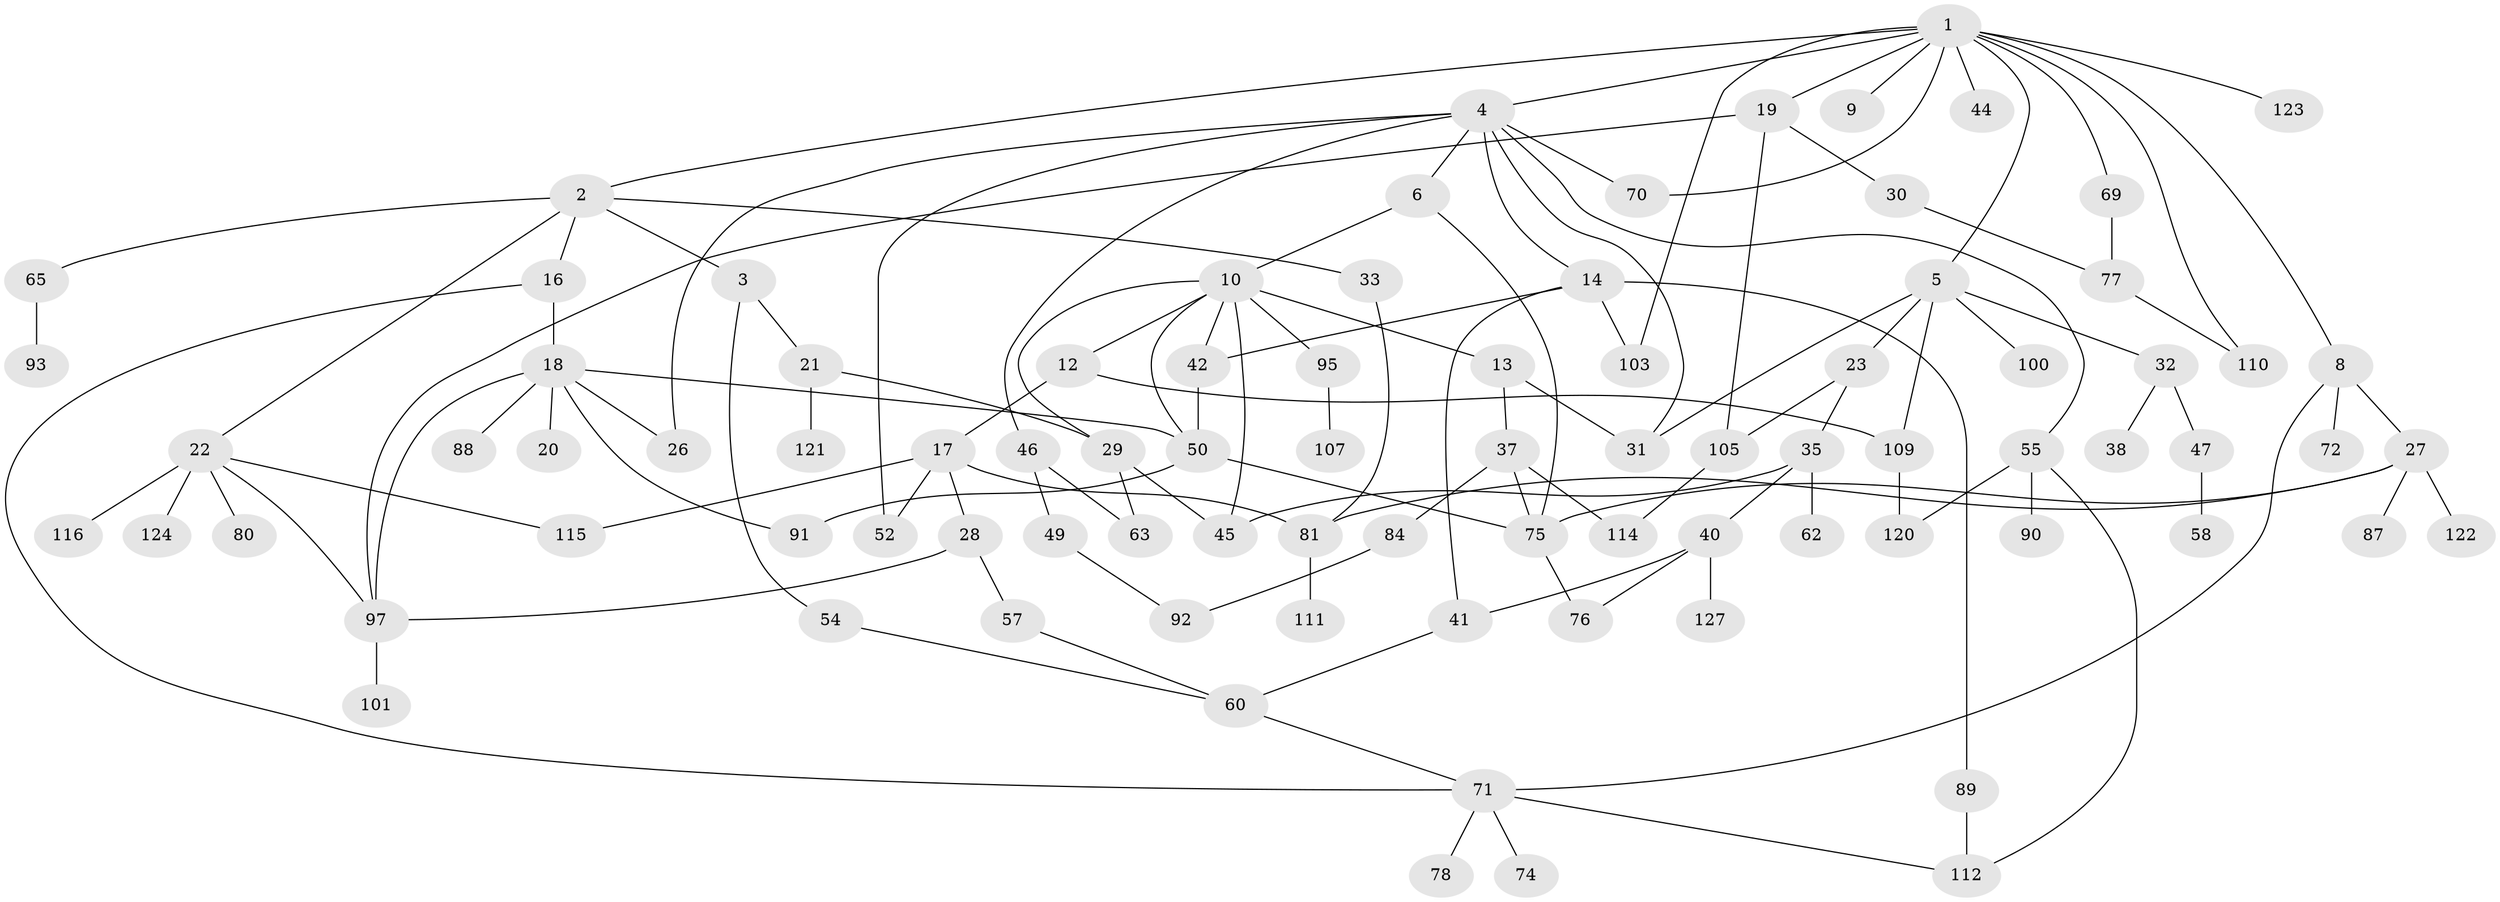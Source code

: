 // Generated by graph-tools (version 1.1) at 2025/23/03/03/25 07:23:34]
// undirected, 88 vertices, 125 edges
graph export_dot {
graph [start="1"]
  node [color=gray90,style=filled];
  1 [super="+108"];
  2 [super="+15"];
  3 [super="+34"];
  4 [super="+7"];
  5 [super="+66"];
  6;
  8 [super="+64"];
  9;
  10 [super="+11"];
  12;
  13;
  14 [super="+68"];
  16 [super="+25"];
  17 [super="+24"];
  18 [super="+48"];
  19 [super="+51"];
  20;
  21 [super="+83"];
  22 [super="+36"];
  23 [super="+98"];
  26;
  27 [super="+53"];
  28 [super="+85"];
  29 [super="+39"];
  30;
  31 [super="+113"];
  32 [super="+59"];
  33;
  35 [super="+43"];
  37 [super="+56"];
  38;
  40 [super="+104"];
  41;
  42;
  44;
  45 [super="+61"];
  46;
  47;
  49 [super="+96"];
  50 [super="+79"];
  52;
  54;
  55 [super="+86"];
  57;
  58;
  60 [super="+73"];
  62 [super="+67"];
  63 [super="+119"];
  65 [super="+106"];
  69;
  70;
  71 [super="+118"];
  72;
  74;
  75 [super="+82"];
  76;
  77 [super="+117"];
  78;
  80;
  81 [super="+94"];
  84;
  87 [super="+99"];
  88;
  89;
  90;
  91;
  92;
  93;
  95;
  97 [super="+102"];
  100;
  101;
  103 [super="+126"];
  105;
  107;
  109;
  110;
  111;
  112;
  114;
  115;
  116 [super="+125"];
  120;
  121;
  122;
  123;
  124;
  127;
  1 -- 2;
  1 -- 4;
  1 -- 5;
  1 -- 8;
  1 -- 9;
  1 -- 19;
  1 -- 44;
  1 -- 69;
  1 -- 70;
  1 -- 110;
  1 -- 123;
  1 -- 103;
  2 -- 3;
  2 -- 22;
  2 -- 16;
  2 -- 33;
  2 -- 65;
  3 -- 21;
  3 -- 54;
  4 -- 6;
  4 -- 26;
  4 -- 55;
  4 -- 70;
  4 -- 52;
  4 -- 31;
  4 -- 46;
  4 -- 14;
  5 -- 23;
  5 -- 32;
  5 -- 109;
  5 -- 100;
  5 -- 31;
  6 -- 10;
  6 -- 75;
  8 -- 27;
  8 -- 72;
  8 -- 71;
  10 -- 13;
  10 -- 29;
  10 -- 45;
  10 -- 42;
  10 -- 12;
  10 -- 95;
  10 -- 50;
  12 -- 17;
  12 -- 109;
  13 -- 31;
  13 -- 37;
  14 -- 89;
  14 -- 41;
  14 -- 42;
  14 -- 103;
  16 -- 18;
  16 -- 71;
  17 -- 28;
  17 -- 81;
  17 -- 115;
  17 -- 52;
  18 -- 20;
  18 -- 91;
  18 -- 88;
  18 -- 26;
  18 -- 50;
  18 -- 97;
  19 -- 30;
  19 -- 97;
  19 -- 105;
  21 -- 29;
  21 -- 121;
  22 -- 80;
  22 -- 124;
  22 -- 97;
  22 -- 115;
  22 -- 116;
  23 -- 35;
  23 -- 105;
  27 -- 87;
  27 -- 75;
  27 -- 81;
  27 -- 122;
  28 -- 57;
  28 -- 97;
  29 -- 45;
  29 -- 63;
  30 -- 77;
  32 -- 38;
  32 -- 47;
  33 -- 81;
  35 -- 40;
  35 -- 62;
  35 -- 45;
  37 -- 75;
  37 -- 114;
  37 -- 84;
  40 -- 41;
  40 -- 76;
  40 -- 127;
  41 -- 60;
  42 -- 50;
  46 -- 49;
  46 -- 63;
  47 -- 58;
  49 -- 92;
  50 -- 91;
  50 -- 75;
  54 -- 60;
  55 -- 90;
  55 -- 120;
  55 -- 112;
  57 -- 60;
  60 -- 71;
  65 -- 93;
  69 -- 77;
  71 -- 74;
  71 -- 78;
  71 -- 112;
  75 -- 76;
  77 -- 110;
  81 -- 111;
  84 -- 92;
  89 -- 112;
  95 -- 107;
  97 -- 101;
  105 -- 114;
  109 -- 120;
}
